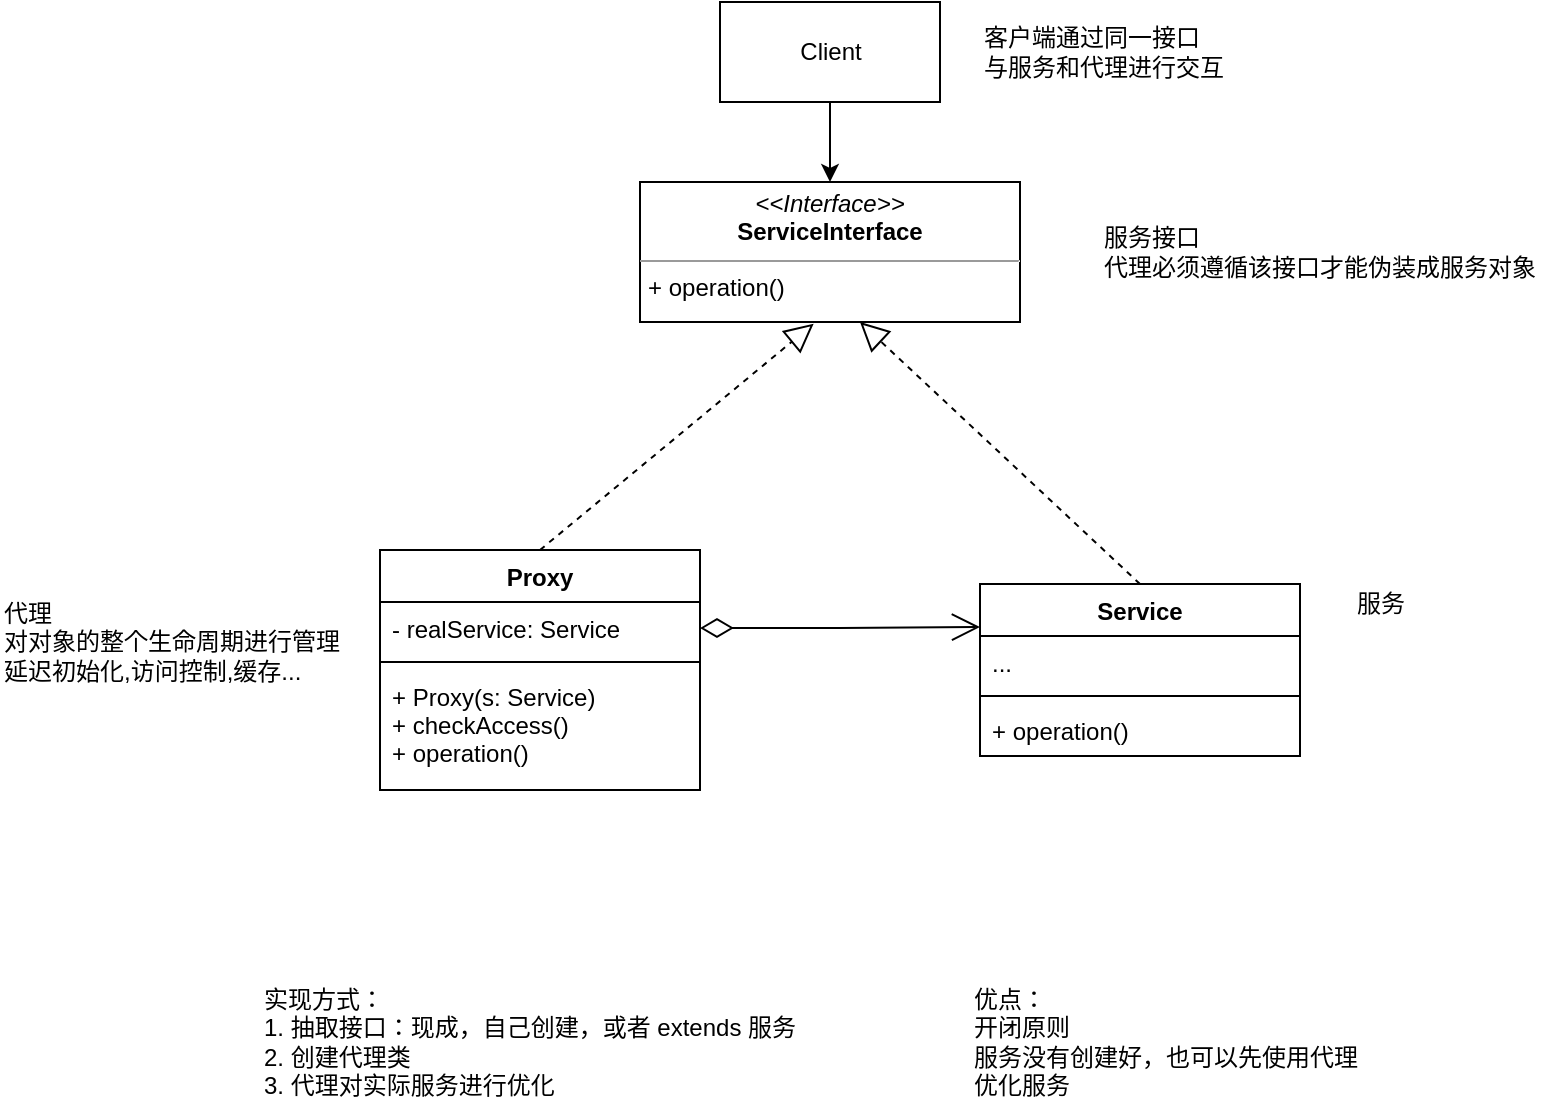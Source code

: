 <mxfile version="16.1.2" type="device"><diagram id="mFOn0YCwcpPUgjFxTAW2" name="第 1 页"><mxGraphModel dx="1005" dy="731" grid="1" gridSize="10" guides="1" tooltips="1" connect="1" arrows="1" fold="1" page="1" pageScale="1" pageWidth="1169" pageHeight="827" math="0" shadow="0"><root><mxCell id="0"/><mxCell id="1" parent="0"/><mxCell id="EROuCPM0msc_C4TRca1A-1" value="&lt;p style=&quot;margin: 0px ; margin-top: 4px ; text-align: center&quot;&gt;&lt;i&gt;&amp;lt;&amp;lt;Interface&amp;gt;&amp;gt;&lt;/i&gt;&lt;br&gt;&lt;b&gt;ServiceInterface&lt;/b&gt;&lt;/p&gt;&lt;hr size=&quot;1&quot;&gt;&lt;p style=&quot;margin: 0px ; margin-left: 4px&quot;&gt;&lt;/p&gt;&lt;p style=&quot;margin: 0px ; margin-left: 4px&quot;&gt;+ operation()&lt;br&gt;&lt;/p&gt;" style="verticalAlign=top;align=left;overflow=fill;fontSize=12;fontFamily=Helvetica;html=1;" vertex="1" parent="1"><mxGeometry x="480" y="230" width="190" height="70" as="geometry"/></mxCell><mxCell id="EROuCPM0msc_C4TRca1A-14" style="edgeStyle=orthogonalEdgeStyle;rounded=0;orthogonalLoop=1;jettySize=auto;html=1;entryX=0.5;entryY=0;entryDx=0;entryDy=0;" edge="1" parent="1" source="EROuCPM0msc_C4TRca1A-2" target="EROuCPM0msc_C4TRca1A-1"><mxGeometry relative="1" as="geometry"/></mxCell><mxCell id="EROuCPM0msc_C4TRca1A-2" value="Client" style="html=1;" vertex="1" parent="1"><mxGeometry x="520" y="140" width="110" height="50" as="geometry"/></mxCell><mxCell id="EROuCPM0msc_C4TRca1A-3" value="Proxy" style="swimlane;fontStyle=1;align=center;verticalAlign=top;childLayout=stackLayout;horizontal=1;startSize=26;horizontalStack=0;resizeParent=1;resizeParentMax=0;resizeLast=0;collapsible=1;marginBottom=0;" vertex="1" parent="1"><mxGeometry x="350" y="414" width="160" height="120" as="geometry"/></mxCell><mxCell id="EROuCPM0msc_C4TRca1A-4" value="- realService: Service" style="text;strokeColor=none;fillColor=none;align=left;verticalAlign=top;spacingLeft=4;spacingRight=4;overflow=hidden;rotatable=0;points=[[0,0.5],[1,0.5]];portConstraint=eastwest;" vertex="1" parent="EROuCPM0msc_C4TRca1A-3"><mxGeometry y="26" width="160" height="26" as="geometry"/></mxCell><mxCell id="EROuCPM0msc_C4TRca1A-5" value="" style="line;strokeWidth=1;fillColor=none;align=left;verticalAlign=middle;spacingTop=-1;spacingLeft=3;spacingRight=3;rotatable=0;labelPosition=right;points=[];portConstraint=eastwest;" vertex="1" parent="EROuCPM0msc_C4TRca1A-3"><mxGeometry y="52" width="160" height="8" as="geometry"/></mxCell><mxCell id="EROuCPM0msc_C4TRca1A-6" value="+ Proxy(s: Service)&#10;+ checkAccess()&#10;+ operation()" style="text;strokeColor=none;fillColor=none;align=left;verticalAlign=top;spacingLeft=4;spacingRight=4;overflow=hidden;rotatable=0;points=[[0,0.5],[1,0.5]];portConstraint=eastwest;" vertex="1" parent="EROuCPM0msc_C4TRca1A-3"><mxGeometry y="60" width="160" height="60" as="geometry"/></mxCell><mxCell id="EROuCPM0msc_C4TRca1A-7" value="Service" style="swimlane;fontStyle=1;align=center;verticalAlign=top;childLayout=stackLayout;horizontal=1;startSize=26;horizontalStack=0;resizeParent=1;resizeParentMax=0;resizeLast=0;collapsible=1;marginBottom=0;" vertex="1" parent="1"><mxGeometry x="650" y="431" width="160" height="86" as="geometry"/></mxCell><mxCell id="EROuCPM0msc_C4TRca1A-8" value="..." style="text;strokeColor=none;fillColor=none;align=left;verticalAlign=top;spacingLeft=4;spacingRight=4;overflow=hidden;rotatable=0;points=[[0,0.5],[1,0.5]];portConstraint=eastwest;" vertex="1" parent="EROuCPM0msc_C4TRca1A-7"><mxGeometry y="26" width="160" height="26" as="geometry"/></mxCell><mxCell id="EROuCPM0msc_C4TRca1A-9" value="" style="line;strokeWidth=1;fillColor=none;align=left;verticalAlign=middle;spacingTop=-1;spacingLeft=3;spacingRight=3;rotatable=0;labelPosition=right;points=[];portConstraint=eastwest;" vertex="1" parent="EROuCPM0msc_C4TRca1A-7"><mxGeometry y="52" width="160" height="8" as="geometry"/></mxCell><mxCell id="EROuCPM0msc_C4TRca1A-10" value="+ operation()" style="text;strokeColor=none;fillColor=none;align=left;verticalAlign=top;spacingLeft=4;spacingRight=4;overflow=hidden;rotatable=0;points=[[0,0.5],[1,0.5]];portConstraint=eastwest;" vertex="1" parent="EROuCPM0msc_C4TRca1A-7"><mxGeometry y="60" width="160" height="26" as="geometry"/></mxCell><mxCell id="EROuCPM0msc_C4TRca1A-11" value="" style="endArrow=block;dashed=1;endFill=0;endSize=12;html=1;rounded=0;exitX=0.5;exitY=0;exitDx=0;exitDy=0;entryX=0.457;entryY=1.012;entryDx=0;entryDy=0;entryPerimeter=0;" edge="1" parent="1" source="EROuCPM0msc_C4TRca1A-3" target="EROuCPM0msc_C4TRca1A-1"><mxGeometry width="160" relative="1" as="geometry"><mxPoint x="240" y="320" as="sourcePoint"/><mxPoint x="400" y="320" as="targetPoint"/></mxGeometry></mxCell><mxCell id="EROuCPM0msc_C4TRca1A-12" value="" style="endArrow=block;dashed=1;endFill=0;endSize=12;html=1;rounded=0;exitX=0.5;exitY=0;exitDx=0;exitDy=0;" edge="1" parent="1" source="EROuCPM0msc_C4TRca1A-7"><mxGeometry width="160" relative="1" as="geometry"><mxPoint x="490" y="260" as="sourcePoint"/><mxPoint x="590" y="300" as="targetPoint"/></mxGeometry></mxCell><mxCell id="EROuCPM0msc_C4TRca1A-13" value="" style="endArrow=open;html=1;endSize=12;startArrow=diamondThin;startSize=14;startFill=0;edgeStyle=orthogonalEdgeStyle;align=left;verticalAlign=bottom;rounded=0;exitX=1;exitY=0.5;exitDx=0;exitDy=0;entryX=0;entryY=0.25;entryDx=0;entryDy=0;" edge="1" parent="1" source="EROuCPM0msc_C4TRca1A-4" target="EROuCPM0msc_C4TRca1A-7"><mxGeometry x="-1" y="3" relative="1" as="geometry"><mxPoint x="490" y="320" as="sourcePoint"/><mxPoint x="650" y="320" as="targetPoint"/></mxGeometry></mxCell><mxCell id="EROuCPM0msc_C4TRca1A-15" value="客户端通过同一接口&lt;br&gt;与服务和代理进行交互" style="text;html=1;align=left;verticalAlign=middle;resizable=0;points=[];autosize=1;strokeColor=none;fillColor=none;" vertex="1" parent="1"><mxGeometry x="650" y="150" width="140" height="30" as="geometry"/></mxCell><mxCell id="EROuCPM0msc_C4TRca1A-16" value="服务接口&lt;br&gt;代理必须遵循该接口才能伪装成服务对象" style="text;html=1;align=left;verticalAlign=middle;resizable=0;points=[];autosize=1;strokeColor=none;fillColor=none;" vertex="1" parent="1"><mxGeometry x="710" y="250" width="230" height="30" as="geometry"/></mxCell><mxCell id="EROuCPM0msc_C4TRca1A-17" value="服务&lt;br&gt;" style="text;html=1;align=center;verticalAlign=middle;resizable=0;points=[];autosize=1;strokeColor=none;fillColor=none;" vertex="1" parent="1"><mxGeometry x="830" y="431" width="40" height="20" as="geometry"/></mxCell><mxCell id="EROuCPM0msc_C4TRca1A-18" value="代理&lt;br&gt;对对象的整个生命周期进行管理&lt;br&gt;延迟初始化,访问控制,缓存..." style="text;html=1;align=left;verticalAlign=middle;resizable=0;points=[];autosize=1;strokeColor=none;fillColor=none;" vertex="1" parent="1"><mxGeometry x="160" y="435" width="180" height="50" as="geometry"/></mxCell><mxCell id="EROuCPM0msc_C4TRca1A-19" value="实现方式：&lt;br&gt;1. 抽取接口：现成，自己创建，或者 extends 服务&lt;br&gt;2. 创建代理类&lt;br&gt;3. 代理对实际服务进行优化" style="text;html=1;align=left;verticalAlign=middle;resizable=0;points=[];autosize=1;strokeColor=none;fillColor=none;" vertex="1" parent="1"><mxGeometry x="290" y="630" width="280" height="60" as="geometry"/></mxCell><mxCell id="EROuCPM0msc_C4TRca1A-20" value="优点：&lt;br&gt;开闭原则&lt;br&gt;服务没有创建好，也可以先使用代理&lt;br&gt;优化服务" style="text;html=1;align=left;verticalAlign=middle;resizable=0;points=[];autosize=1;strokeColor=none;fillColor=none;fontStyle=0" vertex="1" parent="1"><mxGeometry x="645" y="630" width="210" height="60" as="geometry"/></mxCell></root></mxGraphModel></diagram></mxfile>